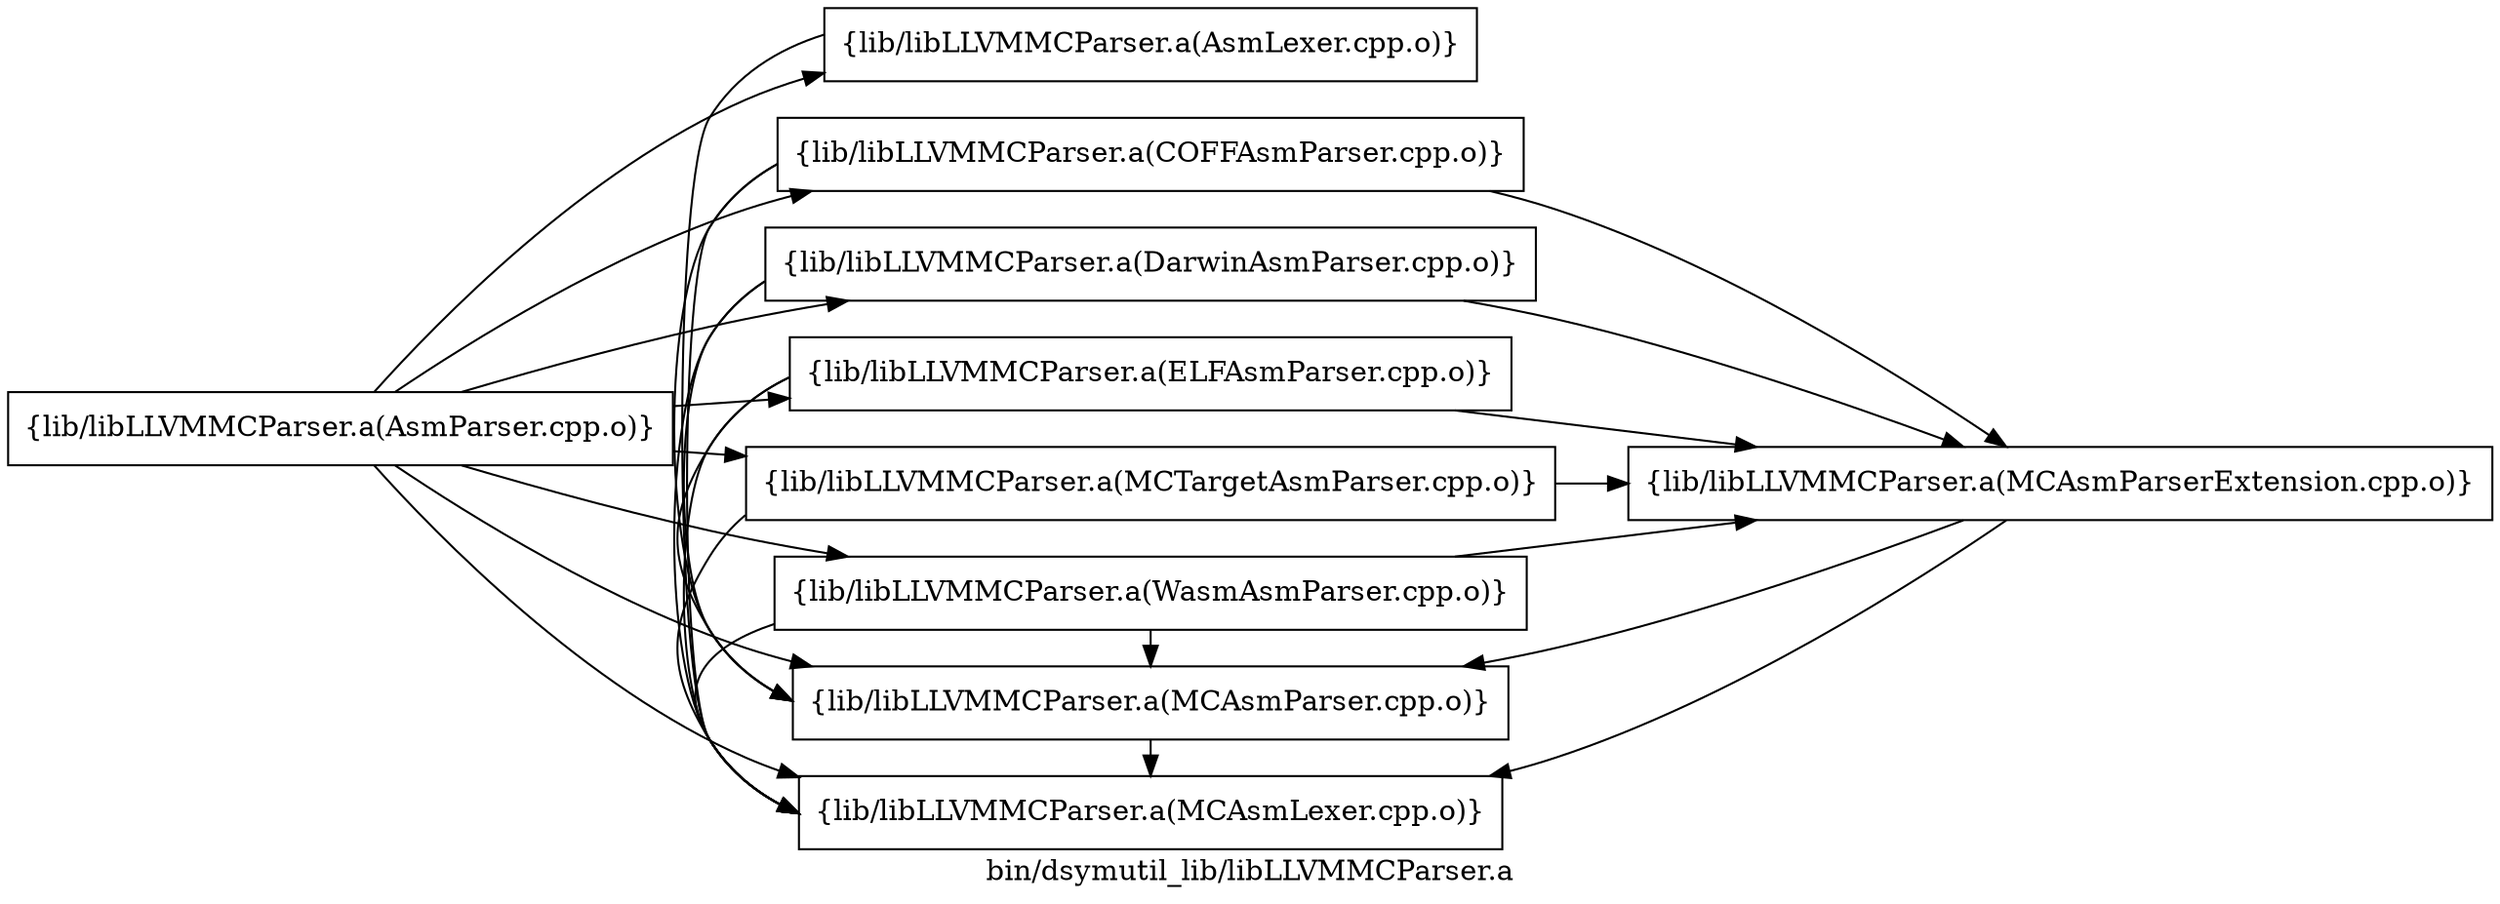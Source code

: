 digraph "bin/dsymutil_lib/libLLVMMCParser.a" {
	label="bin/dsymutil_lib/libLLVMMCParser.a";
	rankdir=LR;
	{ rank=same; Node0x5653fc4e87c8;  }
	{ rank=same; Node0x5653fc4e89f8; Node0x5653fc4e8e58; Node0x5653fc4e7238; Node0x5653fc4e7788; Node0x5653fc4e8278; Node0x5653fc4f5428; Node0x5653fc4f5838; Node0x5653fc4f6288;  }

	Node0x5653fc4e87c8 [shape=record,shape=box,group=0,label="{lib/libLLVMMCParser.a(AsmParser.cpp.o)}"];
	Node0x5653fc4e87c8 -> Node0x5653fc4e89f8;
	Node0x5653fc4e87c8 -> Node0x5653fc4e8e58;
	Node0x5653fc4e87c8 -> Node0x5653fc4e7238;
	Node0x5653fc4e87c8 -> Node0x5653fc4e7788;
	Node0x5653fc4e87c8 -> Node0x5653fc4e8278;
	Node0x5653fc4e87c8 -> Node0x5653fc4f5428;
	Node0x5653fc4e87c8 -> Node0x5653fc4f5838;
	Node0x5653fc4e87c8 -> Node0x5653fc4f6288;
	Node0x5653fc4f5428 [shape=record,shape=box,group=0,label="{lib/libLLVMMCParser.a(MCAsmParser.cpp.o)}"];
	Node0x5653fc4f5428 -> Node0x5653fc4e8278;
	Node0x5653fc4f5838 [shape=record,shape=box,group=0,label="{lib/libLLVMMCParser.a(MCTargetAsmParser.cpp.o)}"];
	Node0x5653fc4f5838 -> Node0x5653fc4e8278;
	Node0x5653fc4f5838 -> Node0x5653fc4f5ba8;
	Node0x5653fc4e89f8 [shape=record,shape=box,group=0,label="{lib/libLLVMMCParser.a(AsmLexer.cpp.o)}"];
	Node0x5653fc4e89f8 -> Node0x5653fc4e8278;
	Node0x5653fc4e8e58 [shape=record,shape=box,group=0,label="{lib/libLLVMMCParser.a(COFFAsmParser.cpp.o)}"];
	Node0x5653fc4e8e58 -> Node0x5653fc4e8278;
	Node0x5653fc4e8e58 -> Node0x5653fc4f5428;
	Node0x5653fc4e8e58 -> Node0x5653fc4f5ba8;
	Node0x5653fc4e7238 [shape=record,shape=box,group=0,label="{lib/libLLVMMCParser.a(DarwinAsmParser.cpp.o)}"];
	Node0x5653fc4e7238 -> Node0x5653fc4e8278;
	Node0x5653fc4e7238 -> Node0x5653fc4f5428;
	Node0x5653fc4e7238 -> Node0x5653fc4f5ba8;
	Node0x5653fc4e7788 [shape=record,shape=box,group=0,label="{lib/libLLVMMCParser.a(ELFAsmParser.cpp.o)}"];
	Node0x5653fc4e7788 -> Node0x5653fc4e8278;
	Node0x5653fc4e7788 -> Node0x5653fc4f5428;
	Node0x5653fc4e7788 -> Node0x5653fc4f5ba8;
	Node0x5653fc4e8278 [shape=record,shape=box,group=0,label="{lib/libLLVMMCParser.a(MCAsmLexer.cpp.o)}"];
	Node0x5653fc4f6288 [shape=record,shape=box,group=0,label="{lib/libLLVMMCParser.a(WasmAsmParser.cpp.o)}"];
	Node0x5653fc4f6288 -> Node0x5653fc4e8278;
	Node0x5653fc4f6288 -> Node0x5653fc4f5428;
	Node0x5653fc4f6288 -> Node0x5653fc4f5ba8;
	Node0x5653fc4f5ba8 [shape=record,shape=box,group=0,label="{lib/libLLVMMCParser.a(MCAsmParserExtension.cpp.o)}"];
	Node0x5653fc4f5ba8 -> Node0x5653fc4e8278;
	Node0x5653fc4f5ba8 -> Node0x5653fc4f5428;
}
